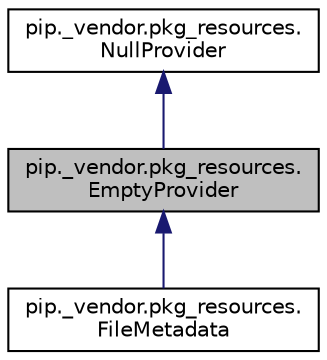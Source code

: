 digraph "pip._vendor.pkg_resources.EmptyProvider"
{
 // LATEX_PDF_SIZE
  edge [fontname="Helvetica",fontsize="10",labelfontname="Helvetica",labelfontsize="10"];
  node [fontname="Helvetica",fontsize="10",shape=record];
  Node1 [label="pip._vendor.pkg_resources.\lEmptyProvider",height=0.2,width=0.4,color="black", fillcolor="grey75", style="filled", fontcolor="black",tooltip=" "];
  Node2 -> Node1 [dir="back",color="midnightblue",fontsize="10",style="solid",fontname="Helvetica"];
  Node2 [label="pip._vendor.pkg_resources.\lNullProvider",height=0.2,width=0.4,color="black", fillcolor="white", style="filled",URL="$dd/dc4/classpip_1_1__vendor_1_1pkg__resources_1_1_null_provider.html",tooltip=" "];
  Node1 -> Node3 [dir="back",color="midnightblue",fontsize="10",style="solid",fontname="Helvetica"];
  Node3 [label="pip._vendor.pkg_resources.\lFileMetadata",height=0.2,width=0.4,color="black", fillcolor="white", style="filled",URL="$d8/d2b/classpip_1_1__vendor_1_1pkg__resources_1_1_file_metadata.html",tooltip=" "];
}
